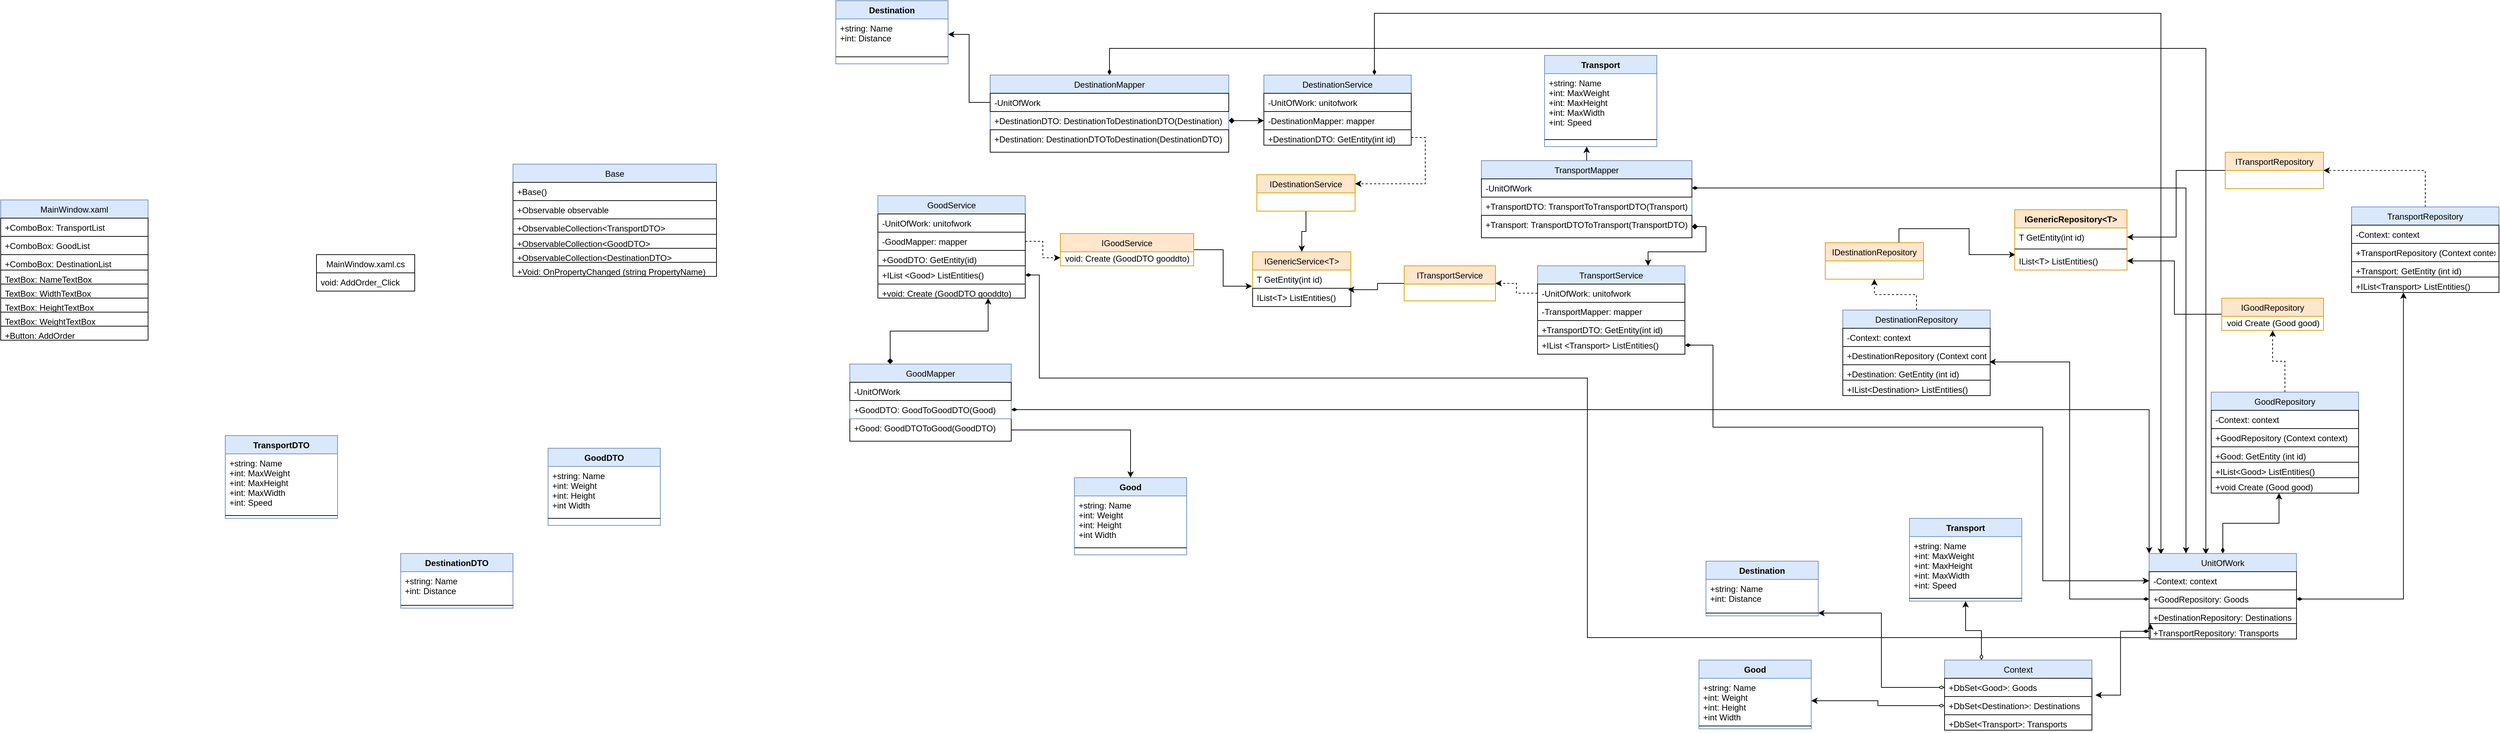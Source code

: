 <mxfile version="13.1.3" type="github">
  <diagram id="dGnfLBqPatdodJ2_fIo8" name="Page-1">
    <mxGraphModel dx="3036" dy="1964" grid="1" gridSize="10" guides="1" tooltips="1" connect="1" arrows="1" fold="1" page="1" pageScale="1" pageWidth="827" pageHeight="1169" math="0" shadow="0">
      <root>
        <mxCell id="0" />
        <mxCell id="1" parent="0" />
        <mxCell id="BgHJBI13iY1UevrT18Dg-17" value="IGenericService&lt;T&gt;" style="swimlane;fontStyle=0;childLayout=stackLayout;horizontal=1;startSize=26;fillColor=#ffe6cc;horizontalStack=0;resizeParent=1;resizeParentMax=0;resizeLast=0;collapsible=1;marginBottom=0;strokeColor=#d79b00;" parent="1" vertex="1">
          <mxGeometry x="344" y="310" width="140" height="78" as="geometry" />
        </mxCell>
        <mxCell id="BgHJBI13iY1UevrT18Dg-18" value="T GetEntity(int id)" style="text;strokeColor=none;fillColor=none;align=left;verticalAlign=top;spacingLeft=4;spacingRight=4;overflow=hidden;rotatable=0;points=[[0,0.5],[1,0.5]];portConstraint=eastwest;" parent="BgHJBI13iY1UevrT18Dg-17" vertex="1">
          <mxGeometry y="26" width="140" height="26" as="geometry" />
        </mxCell>
        <mxCell id="BgHJBI13iY1UevrT18Dg-19" value="IList&lt;T&gt; ListEntities()" style="text;strokeColor=#000000;fillColor=none;align=left;verticalAlign=top;spacingLeft=4;spacingRight=4;overflow=hidden;rotatable=0;points=[[0,0.5],[1,0.5]];portConstraint=eastwest;" parent="BgHJBI13iY1UevrT18Dg-17" vertex="1">
          <mxGeometry y="52" width="140" height="26" as="geometry" />
        </mxCell>
        <mxCell id="BgHJBI13iY1UevrT18Dg-67" style="edgeStyle=orthogonalEdgeStyle;rounded=0;orthogonalLoop=1;jettySize=auto;html=1;exitX=1;exitY=0.5;exitDx=0;exitDy=0;entryX=-0.007;entryY=-0.115;entryDx=0;entryDy=0;entryPerimeter=0;" parent="1" source="BgHJBI13iY1UevrT18Dg-22" target="BgHJBI13iY1UevrT18Dg-19" edge="1">
          <mxGeometry relative="1" as="geometry" />
        </mxCell>
        <mxCell id="BgHJBI13iY1UevrT18Dg-68" style="edgeStyle=orthogonalEdgeStyle;rounded=0;orthogonalLoop=1;jettySize=auto;html=1;exitX=0;exitY=0.5;exitDx=0;exitDy=0;entryX=0.971;entryY=0.077;entryDx=0;entryDy=0;entryPerimeter=0;" parent="1" source="BgHJBI13iY1UevrT18Dg-27" target="BgHJBI13iY1UevrT18Dg-19" edge="1">
          <mxGeometry relative="1" as="geometry">
            <mxPoint x="490" y="364" as="targetPoint" />
          </mxGeometry>
        </mxCell>
        <mxCell id="BgHJBI13iY1UevrT18Dg-27" value="ITransportService" style="swimlane;fontStyle=0;childLayout=stackLayout;horizontal=1;startSize=26;fillColor=#ffe6cc;horizontalStack=0;resizeParent=1;resizeParentMax=0;resizeLast=0;collapsible=1;marginBottom=0;strokeColor=#d79b00;" parent="1" vertex="1" collapsed="1">
          <mxGeometry x="560" y="330" width="130" height="50" as="geometry">
            <mxRectangle x="560" y="330" width="140" height="52" as="alternateBounds" />
          </mxGeometry>
        </mxCell>
        <mxCell id="BgHJBI13iY1UevrT18Dg-69" style="edgeStyle=orthogonalEdgeStyle;rounded=0;orthogonalLoop=1;jettySize=auto;html=1;exitX=0.5;exitY=1;exitDx=0;exitDy=0;entryX=0.5;entryY=0;entryDx=0;entryDy=0;" parent="1" source="BgHJBI13iY1UevrT18Dg-26" target="BgHJBI13iY1UevrT18Dg-17" edge="1">
          <mxGeometry relative="1" as="geometry" />
        </mxCell>
        <mxCell id="BgHJBI13iY1UevrT18Dg-26" value="IDestinationService" style="swimlane;fontStyle=0;childLayout=stackLayout;horizontal=1;startSize=26;fillColor=#ffe6cc;horizontalStack=0;resizeParent=1;resizeParentMax=0;resizeLast=0;collapsible=1;marginBottom=0;strokeColor=#d79b00;" parent="1" vertex="1">
          <mxGeometry x="350" y="200" width="140" height="52" as="geometry" />
        </mxCell>
        <mxCell id="BgHJBI13iY1UevrT18Dg-191" style="edgeStyle=orthogonalEdgeStyle;rounded=0;orthogonalLoop=1;jettySize=auto;html=1;exitX=0.5;exitY=0;exitDx=0;exitDy=0;startArrow=none;startFill=0;" parent="1" source="BgHJBI13iY1UevrT18Dg-59" edge="1">
          <mxGeometry relative="1" as="geometry">
            <mxPoint x="820" y="160" as="targetPoint" />
          </mxGeometry>
        </mxCell>
        <mxCell id="BgHJBI13iY1UevrT18Dg-59" value="TransportMapper" style="swimlane;fontStyle=0;childLayout=stackLayout;horizontal=1;startSize=26;fillColor=#dae8fc;horizontalStack=0;resizeParent=1;resizeParentMax=0;resizeLast=0;collapsible=1;marginBottom=0;strokeColor=#6c8ebf;" parent="1" vertex="1">
          <mxGeometry x="670" y="180" width="300" height="110" as="geometry" />
        </mxCell>
        <mxCell id="BgHJBI13iY1UevrT18Dg-60" value="-UnitOfWork" style="text;strokeColor=#000000;fillColor=none;align=left;verticalAlign=top;spacingLeft=4;spacingRight=4;overflow=hidden;rotatable=0;points=[[0,0.5],[1,0.5]];portConstraint=eastwest;" parent="BgHJBI13iY1UevrT18Dg-59" vertex="1">
          <mxGeometry y="26" width="300" height="26" as="geometry" />
        </mxCell>
        <mxCell id="BgHJBI13iY1UevrT18Dg-61" value="+TransportDTO: TransportToTransportDTO(Transport)" style="text;strokeColor=none;fillColor=none;align=left;verticalAlign=top;spacingLeft=4;spacingRight=4;overflow=hidden;rotatable=0;points=[[0,0.5],[1,0.5]];portConstraint=eastwest;" parent="BgHJBI13iY1UevrT18Dg-59" vertex="1">
          <mxGeometry y="52" width="300" height="26" as="geometry" />
        </mxCell>
        <mxCell id="BgHJBI13iY1UevrT18Dg-62" value="+Transport: TransportDTOToTransport(TransportDTO)" style="text;strokeColor=#000000;fillColor=none;align=left;verticalAlign=top;spacingLeft=4;spacingRight=4;overflow=hidden;rotatable=0;points=[[0,0.5],[1,0.5]];portConstraint=eastwest;" parent="BgHJBI13iY1UevrT18Dg-59" vertex="1">
          <mxGeometry y="78" width="300" height="32" as="geometry" />
        </mxCell>
        <mxCell id="BgHJBI13iY1UevrT18Dg-186" style="edgeStyle=orthogonalEdgeStyle;rounded=0;orthogonalLoop=1;jettySize=auto;html=1;exitX=0.5;exitY=0;exitDx=0;exitDy=0;entryX=0.385;entryY=0.015;entryDx=0;entryDy=0;entryPerimeter=0;startArrow=diamondThin;startFill=1;" parent="1" source="BgHJBI13iY1UevrT18Dg-63" target="BgHJBI13iY1UevrT18Dg-147" edge="1">
          <mxGeometry relative="1" as="geometry">
            <Array as="points">
              <mxPoint x="140" y="20" />
              <mxPoint x="1702" y="20" />
            </Array>
          </mxGeometry>
        </mxCell>
        <mxCell id="BgHJBI13iY1UevrT18Dg-63" value="DestinationMapper" style="swimlane;fontStyle=0;childLayout=stackLayout;horizontal=1;startSize=26;fillColor=#dae8fc;horizontalStack=0;resizeParent=1;resizeParentMax=0;resizeLast=0;collapsible=1;marginBottom=0;strokeColor=#6c8ebf;" parent="1" vertex="1">
          <mxGeometry x="-30" y="58" width="340" height="110" as="geometry" />
        </mxCell>
        <mxCell id="BgHJBI13iY1UevrT18Dg-64" value="-UnitOfWork" style="text;strokeColor=#000000;fillColor=none;align=left;verticalAlign=top;spacingLeft=4;spacingRight=4;overflow=hidden;rotatable=0;points=[[0,0.5],[1,0.5]];portConstraint=eastwest;" parent="BgHJBI13iY1UevrT18Dg-63" vertex="1">
          <mxGeometry y="26" width="340" height="26" as="geometry" />
        </mxCell>
        <mxCell id="BgHJBI13iY1UevrT18Dg-65" value="+DestinationDTO: DestinationToDestinationDTO(Destination)" style="text;strokeColor=none;fillColor=none;align=left;verticalAlign=top;spacingLeft=4;spacingRight=4;overflow=hidden;rotatable=0;points=[[0,0.5],[1,0.5]];portConstraint=eastwest;" parent="BgHJBI13iY1UevrT18Dg-63" vertex="1">
          <mxGeometry y="52" width="340" height="26" as="geometry" />
        </mxCell>
        <mxCell id="BgHJBI13iY1UevrT18Dg-66" value="+Destination: DestinationDTOToDestination(DestinationDTO)" style="text;strokeColor=#000000;fillColor=none;align=left;verticalAlign=top;spacingLeft=4;spacingRight=4;overflow=hidden;rotatable=0;points=[[0,0.5],[1,0.5]];portConstraint=eastwest;" parent="BgHJBI13iY1UevrT18Dg-63" vertex="1">
          <mxGeometry y="78" width="340" height="32" as="geometry" />
        </mxCell>
        <mxCell id="BgHJBI13iY1UevrT18Dg-70" style="edgeStyle=orthogonalEdgeStyle;rounded=0;orthogonalLoop=1;jettySize=auto;html=1;exitX=1;exitY=0.5;exitDx=0;exitDy=0;entryX=0.5;entryY=0;entryDx=0;entryDy=0;" parent="1" source="BgHJBI13iY1UevrT18Dg-57" target="BgHJBI13iY1UevrT18Dg-36" edge="1">
          <mxGeometry relative="1" as="geometry" />
        </mxCell>
        <mxCell id="BgHJBI13iY1UevrT18Dg-57" value="+Good: GoodDTOToGood(GoodDTO)" style="text;strokeColor=#000000;fillColor=none;align=left;verticalAlign=top;spacingLeft=4;spacingRight=4;overflow=hidden;rotatable=0;points=[[0,0.5],[1,0.5]];portConstraint=eastwest;" parent="1" vertex="1">
          <mxGeometry x="-230" y="548" width="230" height="32" as="geometry" />
        </mxCell>
        <mxCell id="BgHJBI13iY1UevrT18Dg-71" style="edgeStyle=orthogonalEdgeStyle;rounded=0;orthogonalLoop=1;jettySize=auto;html=1;exitX=0;exitY=0.5;exitDx=0;exitDy=0;entryX=1;entryY=0.5;entryDx=0;entryDy=0;" parent="1" source="BgHJBI13iY1UevrT18Dg-64" target="BgHJBI13iY1UevrT18Dg-45" edge="1">
          <mxGeometry relative="1" as="geometry" />
        </mxCell>
        <mxCell id="BgHJBI13iY1UevrT18Dg-187" style="edgeStyle=orthogonalEdgeStyle;rounded=0;orthogonalLoop=1;jettySize=auto;html=1;exitX=1;exitY=0.5;exitDx=0;exitDy=0;entryX=0;entryY=0.5;entryDx=0;entryDy=0;startArrow=diamondThin;startFill=1;" parent="1" source="BgHJBI13iY1UevrT18Dg-88" target="BgHJBI13iY1UevrT18Dg-148" edge="1">
          <mxGeometry relative="1" as="geometry">
            <Array as="points">
              <mxPoint x="1000" y="443" />
              <mxPoint x="1000" y="560" />
              <mxPoint x="1470" y="560" />
              <mxPoint x="1470" y="779" />
            </Array>
          </mxGeometry>
        </mxCell>
        <mxCell id="BgHJBI13iY1UevrT18Dg-88" value="+IList &lt;Transport&gt; ListEntities()" style="text;strokeColor=#000000;fillColor=none;align=left;verticalAlign=top;spacingLeft=4;spacingRight=4;overflow=hidden;rotatable=0;points=[[0,0.5],[1,0.5]];portConstraint=eastwest;" parent="1" vertex="1">
          <mxGeometry x="750" y="430" width="210" height="26" as="geometry" />
        </mxCell>
        <mxCell id="BgHJBI13iY1UevrT18Dg-73" value="TransportService" style="swimlane;fontStyle=0;childLayout=stackLayout;horizontal=1;startSize=26;fillColor=#dae8fc;horizontalStack=0;resizeParent=1;resizeParentMax=0;resizeLast=0;collapsible=1;marginBottom=0;strokeColor=#6c8ebf;" parent="1" vertex="1">
          <mxGeometry x="750" y="330" width="210" height="100" as="geometry" />
        </mxCell>
        <mxCell id="BgHJBI13iY1UevrT18Dg-74" value="-UnitOfWork: unitofwork" style="text;strokeColor=#000000;fillColor=none;align=left;verticalAlign=top;spacingLeft=4;spacingRight=4;overflow=hidden;rotatable=0;points=[[0,0.5],[1,0.5]];portConstraint=eastwest;" parent="BgHJBI13iY1UevrT18Dg-73" vertex="1">
          <mxGeometry y="26" width="210" height="26" as="geometry" />
        </mxCell>
        <mxCell id="BgHJBI13iY1UevrT18Dg-75" value="-TransportMapper: mapper" style="text;strokeColor=#000000;fillColor=none;align=left;verticalAlign=top;spacingLeft=4;spacingRight=4;overflow=hidden;rotatable=0;points=[[0,0.5],[1,0.5]];portConstraint=eastwest;" parent="BgHJBI13iY1UevrT18Dg-73" vertex="1">
          <mxGeometry y="52" width="210" height="26" as="geometry" />
        </mxCell>
        <mxCell id="BgHJBI13iY1UevrT18Dg-76" value="+TransportDTO: GetEntity(int id)&#xa;" style="text;strokeColor=#000000;fillColor=none;align=left;verticalAlign=top;spacingLeft=4;spacingRight=4;overflow=hidden;rotatable=0;points=[[0,0.5],[1,0.5]];portConstraint=eastwest;" parent="BgHJBI13iY1UevrT18Dg-73" vertex="1">
          <mxGeometry y="78" width="210" height="22" as="geometry" />
        </mxCell>
        <mxCell id="BgHJBI13iY1UevrT18Dg-190" style="edgeStyle=orthogonalEdgeStyle;rounded=0;orthogonalLoop=1;jettySize=auto;html=1;exitX=0.75;exitY=0;exitDx=0;exitDy=0;entryX=0.08;entryY=0.017;entryDx=0;entryDy=0;entryPerimeter=0;startArrow=diamondThin;startFill=1;" parent="1" source="BgHJBI13iY1UevrT18Dg-82" target="BgHJBI13iY1UevrT18Dg-147" edge="1">
          <mxGeometry relative="1" as="geometry">
            <Array as="points">
              <mxPoint x="518" y="-30" />
              <mxPoint x="1638" y="-30" />
            </Array>
          </mxGeometry>
        </mxCell>
        <mxCell id="BgHJBI13iY1UevrT18Dg-82" value="DestinationService" style="swimlane;fontStyle=0;childLayout=stackLayout;horizontal=1;startSize=26;fillColor=#dae8fc;horizontalStack=0;resizeParent=1;resizeParentMax=0;resizeLast=0;collapsible=1;marginBottom=0;strokeColor=#6c8ebf;" parent="1" vertex="1">
          <mxGeometry x="360" y="58" width="210" height="100" as="geometry" />
        </mxCell>
        <mxCell id="BgHJBI13iY1UevrT18Dg-83" value="-UnitOfWork: unitofwork" style="text;strokeColor=#000000;fillColor=none;align=left;verticalAlign=top;spacingLeft=4;spacingRight=4;overflow=hidden;rotatable=0;points=[[0,0.5],[1,0.5]];portConstraint=eastwest;" parent="BgHJBI13iY1UevrT18Dg-82" vertex="1">
          <mxGeometry y="26" width="210" height="26" as="geometry" />
        </mxCell>
        <mxCell id="BgHJBI13iY1UevrT18Dg-84" value="-DestinationMapper: mapper" style="text;strokeColor=#000000;fillColor=none;align=left;verticalAlign=top;spacingLeft=4;spacingRight=4;overflow=hidden;rotatable=0;points=[[0,0.5],[1,0.5]];portConstraint=eastwest;" parent="BgHJBI13iY1UevrT18Dg-82" vertex="1">
          <mxGeometry y="52" width="210" height="26" as="geometry" />
        </mxCell>
        <mxCell id="BgHJBI13iY1UevrT18Dg-85" value="+DestinationDTO: GetEntity(int id)" style="text;strokeColor=#000000;fillColor=none;align=left;verticalAlign=top;spacingLeft=4;spacingRight=4;overflow=hidden;rotatable=0;points=[[0,0.5],[1,0.5]];portConstraint=eastwest;" parent="BgHJBI13iY1UevrT18Dg-82" vertex="1">
          <mxGeometry y="78" width="210" height="22" as="geometry" />
        </mxCell>
        <mxCell id="BgHJBI13iY1UevrT18Dg-90" style="edgeStyle=orthogonalEdgeStyle;rounded=0;orthogonalLoop=1;jettySize=auto;html=1;exitX=1;exitY=0.5;exitDx=0;exitDy=0;entryX=1;entryY=0.25;entryDx=0;entryDy=0;dashed=1;" parent="1" source="BgHJBI13iY1UevrT18Dg-85" target="BgHJBI13iY1UevrT18Dg-26" edge="1">
          <mxGeometry relative="1" as="geometry" />
        </mxCell>
        <mxCell id="BgHJBI13iY1UevrT18Dg-91" style="edgeStyle=orthogonalEdgeStyle;rounded=0;orthogonalLoop=1;jettySize=auto;html=1;exitX=0;exitY=0.5;exitDx=0;exitDy=0;entryX=1;entryY=0.5;entryDx=0;entryDy=0;dashed=1;" parent="1" source="BgHJBI13iY1UevrT18Dg-74" target="BgHJBI13iY1UevrT18Dg-27" edge="1">
          <mxGeometry relative="1" as="geometry" />
        </mxCell>
        <mxCell id="BgHJBI13iY1UevrT18Dg-78" value="GoodService" style="swimlane;fontStyle=0;childLayout=stackLayout;horizontal=1;startSize=26;fillColor=#dae8fc;horizontalStack=0;resizeParent=1;resizeParentMax=0;resizeLast=0;collapsible=1;marginBottom=0;strokeColor=#6c8ebf;" parent="1" vertex="1">
          <mxGeometry x="-190" y="230" width="210" height="100" as="geometry" />
        </mxCell>
        <mxCell id="BgHJBI13iY1UevrT18Dg-79" value="-UnitOfWork: unitofwork" style="text;strokeColor=#000000;fillColor=none;align=left;verticalAlign=top;spacingLeft=4;spacingRight=4;overflow=hidden;rotatable=0;points=[[0,0.5],[1,0.5]];portConstraint=eastwest;" parent="BgHJBI13iY1UevrT18Dg-78" vertex="1">
          <mxGeometry y="26" width="210" height="26" as="geometry" />
        </mxCell>
        <mxCell id="BgHJBI13iY1UevrT18Dg-80" value="-GoodMapper: mapper" style="text;strokeColor=#000000;fillColor=none;align=left;verticalAlign=top;spacingLeft=4;spacingRight=4;overflow=hidden;rotatable=0;points=[[0,0.5],[1,0.5]];portConstraint=eastwest;" parent="BgHJBI13iY1UevrT18Dg-78" vertex="1">
          <mxGeometry y="52" width="210" height="26" as="geometry" />
        </mxCell>
        <mxCell id="BgHJBI13iY1UevrT18Dg-81" value="+GoodDTO: GetEntity(id)" style="text;strokeColor=#000000;fillColor=none;align=left;verticalAlign=top;spacingLeft=4;spacingRight=4;overflow=hidden;rotatable=0;points=[[0,0.5],[1,0.5]];portConstraint=eastwest;" parent="BgHJBI13iY1UevrT18Dg-78" vertex="1">
          <mxGeometry y="78" width="210" height="22" as="geometry" />
        </mxCell>
        <mxCell id="BgHJBI13iY1UevrT18Dg-93" style="edgeStyle=orthogonalEdgeStyle;rounded=0;orthogonalLoop=1;jettySize=auto;html=1;exitX=1;exitY=0.5;exitDx=0;exitDy=0;entryX=0;entryY=0.75;entryDx=0;entryDy=0;dashed=1;" parent="1" source="BgHJBI13iY1UevrT18Dg-80" target="BgHJBI13iY1UevrT18Dg-22" edge="1">
          <mxGeometry relative="1" as="geometry" />
        </mxCell>
        <mxCell id="BgHJBI13iY1UevrT18Dg-95" style="edgeStyle=orthogonalEdgeStyle;rounded=0;orthogonalLoop=1;jettySize=auto;html=1;exitX=0.25;exitY=0;exitDx=0;exitDy=0;entryX=0.748;entryY=1;entryDx=0;entryDy=0;entryPerimeter=0;startArrow=diamond;startFill=1;" parent="1" source="BgHJBI13iY1UevrT18Dg-54" target="BgHJBI13iY1UevrT18Dg-86" edge="1">
          <mxGeometry relative="1" as="geometry" />
        </mxCell>
        <mxCell id="BgHJBI13iY1UevrT18Dg-96" style="edgeStyle=orthogonalEdgeStyle;rounded=0;orthogonalLoop=1;jettySize=auto;html=1;exitX=1;exitY=0.5;exitDx=0;exitDy=0;entryX=0.75;entryY=0;entryDx=0;entryDy=0;startArrow=diamond;startFill=1;" parent="1" source="BgHJBI13iY1UevrT18Dg-62" target="BgHJBI13iY1UevrT18Dg-73" edge="1">
          <mxGeometry relative="1" as="geometry" />
        </mxCell>
        <mxCell id="BgHJBI13iY1UevrT18Dg-97" style="edgeStyle=orthogonalEdgeStyle;rounded=0;orthogonalLoop=1;jettySize=auto;html=1;exitX=1;exitY=0.5;exitDx=0;exitDy=0;entryX=0;entryY=0.5;entryDx=0;entryDy=0;startArrow=diamond;startFill=1;" parent="1" source="BgHJBI13iY1UevrT18Dg-65" target="BgHJBI13iY1UevrT18Dg-84" edge="1">
          <mxGeometry relative="1" as="geometry" />
        </mxCell>
        <mxCell id="BgHJBI13iY1UevrT18Dg-86" value="+void: Create (GoodDTO gooddto)" style="text;strokeColor=#000000;fillColor=none;align=left;verticalAlign=top;spacingLeft=4;spacingRight=4;overflow=hidden;rotatable=0;points=[[0,0.5],[1,0.5]];portConstraint=eastwest;" parent="1" vertex="1">
          <mxGeometry x="-190" y="356" width="210" height="20" as="geometry" />
        </mxCell>
        <mxCell id="BgHJBI13iY1UevrT18Dg-189" style="edgeStyle=orthogonalEdgeStyle;rounded=0;orthogonalLoop=1;jettySize=auto;html=1;exitX=1;exitY=0.5;exitDx=0;exitDy=0;entryX=0.009;entryY=1;entryDx=0;entryDy=0;entryPerimeter=0;startArrow=diamondThin;startFill=1;" parent="1" source="BgHJBI13iY1UevrT18Dg-98" target="BgHJBI13iY1UevrT18Dg-150" edge="1">
          <mxGeometry relative="1" as="geometry">
            <Array as="points">
              <mxPoint x="40" y="343" />
              <mxPoint x="40" y="490" />
              <mxPoint x="821" y="490" />
              <mxPoint x="821" y="860" />
              <mxPoint x="1623" y="860" />
            </Array>
          </mxGeometry>
        </mxCell>
        <mxCell id="BgHJBI13iY1UevrT18Dg-98" value="+IList &lt;Good&gt; ListEntities()" style="text;strokeColor=#000000;fillColor=none;align=left;verticalAlign=top;spacingLeft=4;spacingRight=4;overflow=hidden;rotatable=0;points=[[0,0.5],[1,0.5]];portConstraint=eastwest;" parent="1" vertex="1">
          <mxGeometry x="-190" y="330" width="210" height="26" as="geometry" />
        </mxCell>
        <mxCell id="BgHJBI13iY1UevrT18Dg-157" style="edgeStyle=orthogonalEdgeStyle;rounded=0;orthogonalLoop=1;jettySize=auto;html=1;exitX=0.75;exitY=0;exitDx=0;exitDy=0;entryX=0.006;entryY=0.154;entryDx=0;entryDy=0;entryPerimeter=0;startArrow=none;startFill=0;" parent="1" source="BgHJBI13iY1UevrT18Dg-119" target="BgHJBI13iY1UevrT18Dg-102" edge="1">
          <mxGeometry relative="1" as="geometry" />
        </mxCell>
        <mxCell id="BgHJBI13iY1UevrT18Dg-156" style="edgeStyle=orthogonalEdgeStyle;rounded=0;orthogonalLoop=1;jettySize=auto;html=1;exitX=0;exitY=0.5;exitDx=0;exitDy=0;entryX=1;entryY=0.5;entryDx=0;entryDy=0;startArrow=none;startFill=0;" parent="1" source="BgHJBI13iY1UevrT18Dg-120" target="BgHJBI13iY1UevrT18Dg-102" edge="1">
          <mxGeometry relative="1" as="geometry" />
        </mxCell>
        <mxCell id="BgHJBI13iY1UevrT18Dg-155" style="edgeStyle=orthogonalEdgeStyle;rounded=0;orthogonalLoop=1;jettySize=auto;html=1;exitX=0;exitY=0.5;exitDx=0;exitDy=0;entryX=1;entryY=0.5;entryDx=0;entryDy=0;startArrow=none;startFill=0;" parent="1" source="BgHJBI13iY1UevrT18Dg-121" target="BgHJBI13iY1UevrT18Dg-100" edge="1">
          <mxGeometry relative="1" as="geometry" />
        </mxCell>
        <mxCell id="BgHJBI13iY1UevrT18Dg-121" value="ITransportRepository" style="swimlane;fontStyle=0;childLayout=stackLayout;horizontal=1;startSize=26;fillColor=#ffe6cc;horizontalStack=0;resizeParent=1;resizeParentMax=0;resizeLast=0;collapsible=1;marginBottom=0;strokeColor=#d79b00;" parent="1" vertex="1">
          <mxGeometry x="1730" y="168" width="140" height="52" as="geometry" />
        </mxCell>
        <mxCell id="BgHJBI13iY1UevrT18Dg-140" value="+IList&lt;Good&gt; ListEntities()" style="text;strokeColor=#000000;fillColor=none;align=left;verticalAlign=top;spacingLeft=4;spacingRight=4;overflow=hidden;rotatable=0;points=[[0,0.5],[1,0.5]];portConstraint=eastwest;" parent="1" vertex="1">
          <mxGeometry x="1710" y="610" width="210" height="22" as="geometry" />
        </mxCell>
        <mxCell id="BgHJBI13iY1UevrT18Dg-141" value="+void Create (Good good)" style="text;strokeColor=#000000;fillColor=none;align=left;verticalAlign=top;spacingLeft=4;spacingRight=4;overflow=hidden;rotatable=0;points=[[0,0.5],[1,0.5]];portConstraint=eastwest;" parent="1" vertex="1">
          <mxGeometry x="1710" y="632" width="210" height="22" as="geometry" />
        </mxCell>
        <mxCell id="BgHJBI13iY1UevrT18Dg-158" style="edgeStyle=orthogonalEdgeStyle;rounded=0;orthogonalLoop=1;jettySize=auto;html=1;exitX=0.5;exitY=0;exitDx=0;exitDy=0;entryX=0.5;entryY=1;entryDx=0;entryDy=0;startArrow=none;startFill=0;dashed=1;" parent="1" source="BgHJBI13iY1UevrT18Dg-123" target="BgHJBI13iY1UevrT18Dg-119" edge="1">
          <mxGeometry relative="1" as="geometry" />
        </mxCell>
        <mxCell id="BgHJBI13iY1UevrT18Dg-159" style="edgeStyle=orthogonalEdgeStyle;rounded=0;orthogonalLoop=1;jettySize=auto;html=1;exitX=0.5;exitY=0;exitDx=0;exitDy=0;dashed=1;startArrow=none;startFill=0;" parent="1" source="BgHJBI13iY1UevrT18Dg-136" target="BgHJBI13iY1UevrT18Dg-122" edge="1">
          <mxGeometry relative="1" as="geometry" />
        </mxCell>
        <mxCell id="BgHJBI13iY1UevrT18Dg-160" style="edgeStyle=orthogonalEdgeStyle;rounded=0;orthogonalLoop=1;jettySize=auto;html=1;exitX=0.5;exitY=0;exitDx=0;exitDy=0;entryX=0.46;entryY=1;entryDx=0;entryDy=0;entryPerimeter=0;startArrow=diamondThin;startFill=1;" parent="1" source="BgHJBI13iY1UevrT18Dg-147" target="BgHJBI13iY1UevrT18Dg-141" edge="1">
          <mxGeometry relative="1" as="geometry" />
        </mxCell>
        <mxCell id="BgHJBI13iY1UevrT18Dg-147" value="UnitOfWork" style="swimlane;fontStyle=0;childLayout=stackLayout;horizontal=1;startSize=26;fillColor=#dae8fc;horizontalStack=0;resizeParent=1;resizeParentMax=0;resizeLast=0;collapsible=1;marginBottom=0;strokeColor=#6c8ebf;" parent="1" vertex="1">
          <mxGeometry x="1621.5" y="740" width="210" height="100" as="geometry" />
        </mxCell>
        <mxCell id="BgHJBI13iY1UevrT18Dg-148" value="-Context: context" style="text;strokeColor=#000000;fillColor=none;align=left;verticalAlign=top;spacingLeft=4;spacingRight=4;overflow=hidden;rotatable=0;points=[[0,0.5],[1,0.5]];portConstraint=eastwest;" parent="BgHJBI13iY1UevrT18Dg-147" vertex="1">
          <mxGeometry y="26" width="210" height="26" as="geometry" />
        </mxCell>
        <mxCell id="BgHJBI13iY1UevrT18Dg-149" value="+GoodRepository: Goods" style="text;strokeColor=#000000;fillColor=none;align=left;verticalAlign=top;spacingLeft=4;spacingRight=4;overflow=hidden;rotatable=0;points=[[0,0.5],[1,0.5]];portConstraint=eastwest;" parent="BgHJBI13iY1UevrT18Dg-147" vertex="1">
          <mxGeometry y="52" width="210" height="26" as="geometry" />
        </mxCell>
        <mxCell id="BgHJBI13iY1UevrT18Dg-150" value="+DestinationRepository: Destinations" style="text;strokeColor=#000000;fillColor=none;align=left;verticalAlign=top;spacingLeft=4;spacingRight=4;overflow=hidden;rotatable=0;points=[[0,0.5],[1,0.5]];portConstraint=eastwest;" parent="BgHJBI13iY1UevrT18Dg-147" vertex="1">
          <mxGeometry y="78" width="210" height="22" as="geometry" />
        </mxCell>
        <mxCell id="BgHJBI13iY1UevrT18Dg-181" style="edgeStyle=orthogonalEdgeStyle;rounded=0;orthogonalLoop=1;jettySize=auto;html=1;exitX=0;exitY=0.5;exitDx=0;exitDy=0;entryX=1.024;entryY=0.923;entryDx=0;entryDy=0;entryPerimeter=0;startArrow=diamondThin;startFill=1;" parent="1" source="BgHJBI13iY1UevrT18Dg-151" target="BgHJBI13iY1UevrT18Dg-165" edge="1">
          <mxGeometry relative="1" as="geometry" />
        </mxCell>
        <mxCell id="BgHJBI13iY1UevrT18Dg-151" value="+TransportRepository: Transports" style="text;strokeColor=#000000;fillColor=none;align=left;verticalAlign=top;spacingLeft=4;spacingRight=4;overflow=hidden;rotatable=0;points=[[0,0.5],[1,0.5]];portConstraint=eastwest;" parent="1" vertex="1">
          <mxGeometry x="1621.5" y="840" width="210" height="22" as="geometry" />
        </mxCell>
        <mxCell id="BgHJBI13iY1UevrT18Dg-152" style="edgeStyle=orthogonalEdgeStyle;rounded=0;orthogonalLoop=1;jettySize=auto;html=1;exitX=0.5;exitY=0;exitDx=0;exitDy=0;entryX=1;entryY=0.5;entryDx=0;entryDy=0;startArrow=none;startFill=0;dashed=1;" parent="1" source="BgHJBI13iY1UevrT18Dg-142" target="BgHJBI13iY1UevrT18Dg-121" edge="1">
          <mxGeometry relative="1" as="geometry" />
        </mxCell>
        <mxCell id="BgHJBI13iY1UevrT18Dg-142" value="TransportRepository" style="swimlane;fontStyle=0;childLayout=stackLayout;horizontal=1;startSize=26;fillColor=#dae8fc;horizontalStack=0;resizeParent=1;resizeParentMax=0;resizeLast=0;collapsible=1;marginBottom=0;strokeColor=#6c8ebf;" parent="1" vertex="1">
          <mxGeometry x="1910" y="246" width="210" height="122" as="geometry" />
        </mxCell>
        <mxCell id="BgHJBI13iY1UevrT18Dg-143" value="-Context: context" style="text;strokeColor=#000000;fillColor=none;align=left;verticalAlign=top;spacingLeft=4;spacingRight=4;overflow=hidden;rotatable=0;points=[[0,0.5],[1,0.5]];portConstraint=eastwest;" parent="BgHJBI13iY1UevrT18Dg-142" vertex="1">
          <mxGeometry y="26" width="210" height="26" as="geometry" />
        </mxCell>
        <mxCell id="BgHJBI13iY1UevrT18Dg-144" value="+TransportRepository (Context context)" style="text;strokeColor=#000000;fillColor=none;align=left;verticalAlign=top;spacingLeft=4;spacingRight=4;overflow=hidden;rotatable=0;points=[[0,0.5],[1,0.5]];portConstraint=eastwest;" parent="BgHJBI13iY1UevrT18Dg-142" vertex="1">
          <mxGeometry y="52" width="210" height="26" as="geometry" />
        </mxCell>
        <mxCell id="BgHJBI13iY1UevrT18Dg-145" value="+Transport: GetEntity (int id)" style="text;strokeColor=#000000;fillColor=none;align=left;verticalAlign=top;spacingLeft=4;spacingRight=4;overflow=hidden;rotatable=0;points=[[0,0.5],[1,0.5]];portConstraint=eastwest;" parent="BgHJBI13iY1UevrT18Dg-142" vertex="1">
          <mxGeometry y="78" width="210" height="22" as="geometry" />
        </mxCell>
        <mxCell id="BgHJBI13iY1UevrT18Dg-146" value="+IList&lt;Transport&gt; ListEntities()" style="text;strokeColor=#000000;fillColor=none;align=left;verticalAlign=top;spacingLeft=4;spacingRight=4;overflow=hidden;rotatable=0;points=[[0,0.5],[1,0.5]];portConstraint=eastwest;" parent="BgHJBI13iY1UevrT18Dg-142" vertex="1">
          <mxGeometry y="100" width="210" height="22" as="geometry" />
        </mxCell>
        <mxCell id="BgHJBI13iY1UevrT18Dg-162" style="edgeStyle=orthogonalEdgeStyle;rounded=0;orthogonalLoop=1;jettySize=auto;html=1;exitX=1;exitY=0.5;exitDx=0;exitDy=0;entryX=0.352;entryY=1;entryDx=0;entryDy=0;entryPerimeter=0;startArrow=diamondThin;startFill=1;" parent="1" source="BgHJBI13iY1UevrT18Dg-149" target="BgHJBI13iY1UevrT18Dg-146" edge="1">
          <mxGeometry relative="1" as="geometry" />
        </mxCell>
        <mxCell id="BgHJBI13iY1UevrT18Dg-163" style="edgeStyle=orthogonalEdgeStyle;rounded=0;orthogonalLoop=1;jettySize=auto;html=1;exitX=0;exitY=0.5;exitDx=0;exitDy=0;entryX=0.995;entryY=-0.182;entryDx=0;entryDy=0;entryPerimeter=0;startArrow=diamondThin;startFill=1;" parent="1" source="BgHJBI13iY1UevrT18Dg-149" target="BgHJBI13iY1UevrT18Dg-126" edge="1">
          <mxGeometry relative="1" as="geometry" />
        </mxCell>
        <mxCell id="BgHJBI13iY1UevrT18Dg-99" value="IGenericRepository&lt;T&gt;" style="swimlane;fontStyle=1;align=center;verticalAlign=top;childLayout=stackLayout;horizontal=1;startSize=26;horizontalStack=0;resizeParent=1;resizeParentMax=0;resizeLast=0;collapsible=1;marginBottom=0;strokeColor=#d79b00;fillColor=#ffe6cc;" parent="1" vertex="1">
          <mxGeometry x="1430" y="250" width="160" height="86" as="geometry" />
        </mxCell>
        <mxCell id="BgHJBI13iY1UevrT18Dg-100" value="T GetEntity(int id)" style="text;strokeColor=none;fillColor=none;align=left;verticalAlign=top;spacingLeft=4;spacingRight=4;overflow=hidden;rotatable=0;points=[[0,0.5],[1,0.5]];portConstraint=eastwest;" parent="BgHJBI13iY1UevrT18Dg-99" vertex="1">
          <mxGeometry y="26" width="160" height="26" as="geometry" />
        </mxCell>
        <mxCell id="BgHJBI13iY1UevrT18Dg-101" value="" style="line;strokeWidth=1;fillColor=none;align=left;verticalAlign=middle;spacingTop=-1;spacingLeft=3;spacingRight=3;rotatable=0;labelPosition=right;points=[];portConstraint=eastwest;" parent="BgHJBI13iY1UevrT18Dg-99" vertex="1">
          <mxGeometry y="52" width="160" height="8" as="geometry" />
        </mxCell>
        <mxCell id="BgHJBI13iY1UevrT18Dg-102" value="IList&lt;T&gt; ListEntities()" style="text;strokeColor=none;fillColor=none;align=left;verticalAlign=top;spacingLeft=4;spacingRight=4;overflow=hidden;rotatable=0;points=[[0,0.5],[1,0.5]];portConstraint=eastwest;" parent="BgHJBI13iY1UevrT18Dg-99" vertex="1">
          <mxGeometry y="60" width="160" height="26" as="geometry" />
        </mxCell>
        <mxCell id="BgHJBI13iY1UevrT18Dg-168" value="Good" style="swimlane;fontStyle=1;align=center;verticalAlign=top;childLayout=stackLayout;horizontal=1;startSize=26;horizontalStack=0;resizeParent=1;resizeParentMax=0;resizeLast=0;collapsible=1;marginBottom=0;fillColor=#dae8fc;strokeColor=#6c8ebf;" parent="1" vertex="1">
          <mxGeometry x="980" y="892" width="160" height="98" as="geometry" />
        </mxCell>
        <mxCell id="BgHJBI13iY1UevrT18Dg-169" value="+string: Name&#xa;+int: Weight&#xa;+int: Height&#xa;+int Width" style="text;strokeColor=none;fillColor=none;align=left;verticalAlign=top;spacingLeft=4;spacingRight=4;overflow=hidden;rotatable=0;points=[[0,0.5],[1,0.5]];portConstraint=eastwest;" parent="BgHJBI13iY1UevrT18Dg-168" vertex="1">
          <mxGeometry y="26" width="160" height="64" as="geometry" />
        </mxCell>
        <mxCell id="BgHJBI13iY1UevrT18Dg-170" value="" style="line;strokeWidth=1;fillColor=none;align=left;verticalAlign=middle;spacingTop=-1;spacingLeft=3;spacingRight=3;rotatable=0;labelPosition=right;points=[];portConstraint=eastwest;" parent="BgHJBI13iY1UevrT18Dg-168" vertex="1">
          <mxGeometry y="90" width="160" height="8" as="geometry" />
        </mxCell>
        <mxCell id="BgHJBI13iY1UevrT18Dg-175" value="Destination" style="swimlane;fontStyle=1;align=center;verticalAlign=top;childLayout=stackLayout;horizontal=1;startSize=26;horizontalStack=0;resizeParent=1;resizeParentMax=0;resizeLast=0;collapsible=1;marginBottom=0;fillColor=#dae8fc;strokeColor=#6c8ebf;" parent="1" vertex="1">
          <mxGeometry x="990" y="751" width="160" height="78" as="geometry" />
        </mxCell>
        <mxCell id="BgHJBI13iY1UevrT18Dg-176" value="+string: Name&#xa;+int: Distance" style="text;strokeColor=none;fillColor=none;align=left;verticalAlign=top;spacingLeft=4;spacingRight=4;overflow=hidden;rotatable=0;points=[[0,0.5],[1,0.5]];portConstraint=eastwest;" parent="BgHJBI13iY1UevrT18Dg-175" vertex="1">
          <mxGeometry y="26" width="160" height="44" as="geometry" />
        </mxCell>
        <mxCell id="BgHJBI13iY1UevrT18Dg-177" value="" style="line;strokeWidth=1;fillColor=none;align=left;verticalAlign=middle;spacingTop=-1;spacingLeft=3;spacingRight=3;rotatable=0;labelPosition=right;points=[];portConstraint=eastwest;" parent="BgHJBI13iY1UevrT18Dg-175" vertex="1">
          <mxGeometry y="70" width="160" height="8" as="geometry" />
        </mxCell>
        <mxCell id="BgHJBI13iY1UevrT18Dg-179" style="edgeStyle=orthogonalEdgeStyle;rounded=0;orthogonalLoop=1;jettySize=auto;html=1;exitX=0.25;exitY=0;exitDx=0;exitDy=0;entryX=0.5;entryY=1;entryDx=0;entryDy=0;startArrow=diamondThin;startFill=0;" parent="1" source="BgHJBI13iY1UevrT18Dg-164" target="BgHJBI13iY1UevrT18Dg-171" edge="1">
          <mxGeometry relative="1" as="geometry" />
        </mxCell>
        <mxCell id="BgHJBI13iY1UevrT18Dg-164" value="Context" style="swimlane;fontStyle=0;childLayout=stackLayout;horizontal=1;startSize=26;fillColor=#dae8fc;horizontalStack=0;resizeParent=1;resizeParentMax=0;resizeLast=0;collapsible=1;marginBottom=0;strokeColor=#6c8ebf;" parent="1" vertex="1">
          <mxGeometry x="1330" y="892" width="210" height="100" as="geometry" />
        </mxCell>
        <mxCell id="BgHJBI13iY1UevrT18Dg-165" value="+DbSet&lt;Good&gt;: Goods" style="text;strokeColor=#000000;fillColor=none;align=left;verticalAlign=top;spacingLeft=4;spacingRight=4;overflow=hidden;rotatable=0;points=[[0,0.5],[1,0.5]];portConstraint=eastwest;" parent="BgHJBI13iY1UevrT18Dg-164" vertex="1">
          <mxGeometry y="26" width="210" height="26" as="geometry" />
        </mxCell>
        <mxCell id="BgHJBI13iY1UevrT18Dg-166" value="+DbSet&lt;Destination&gt;: Destinations" style="text;strokeColor=#000000;fillColor=none;align=left;verticalAlign=top;spacingLeft=4;spacingRight=4;overflow=hidden;rotatable=0;points=[[0,0.5],[1,0.5]];portConstraint=eastwest;" parent="BgHJBI13iY1UevrT18Dg-164" vertex="1">
          <mxGeometry y="52" width="210" height="26" as="geometry" />
        </mxCell>
        <mxCell id="BgHJBI13iY1UevrT18Dg-167" value="+DbSet&lt;Transport&gt;: Transports" style="text;strokeColor=#000000;fillColor=none;align=left;verticalAlign=top;spacingLeft=4;spacingRight=4;overflow=hidden;rotatable=0;points=[[0,0.5],[1,0.5]];portConstraint=eastwest;" parent="BgHJBI13iY1UevrT18Dg-164" vertex="1">
          <mxGeometry y="78" width="210" height="22" as="geometry" />
        </mxCell>
        <mxCell id="BgHJBI13iY1UevrT18Dg-178" style="edgeStyle=orthogonalEdgeStyle;rounded=0;orthogonalLoop=1;jettySize=auto;html=1;exitX=0;exitY=0.5;exitDx=0;exitDy=0;entryX=1;entryY=0.5;entryDx=0;entryDy=0;startArrow=diamondThin;startFill=0;" parent="1" source="BgHJBI13iY1UevrT18Dg-166" target="BgHJBI13iY1UevrT18Dg-169" edge="1">
          <mxGeometry relative="1" as="geometry" />
        </mxCell>
        <mxCell id="BgHJBI13iY1UevrT18Dg-180" style="edgeStyle=orthogonalEdgeStyle;rounded=0;orthogonalLoop=1;jettySize=auto;html=1;exitX=0;exitY=0.5;exitDx=0;exitDy=0;startArrow=diamondThin;startFill=0;" parent="1" source="BgHJBI13iY1UevrT18Dg-165" target="BgHJBI13iY1UevrT18Dg-177" edge="1">
          <mxGeometry relative="1" as="geometry" />
        </mxCell>
        <mxCell id="BgHJBI13iY1UevrT18Dg-171" value="Transport" style="swimlane;fontStyle=1;align=center;verticalAlign=top;childLayout=stackLayout;horizontal=1;startSize=26;horizontalStack=0;resizeParent=1;resizeParentMax=0;resizeLast=0;collapsible=1;marginBottom=0;fillColor=#dae8fc;strokeColor=#6c8ebf;" parent="1" vertex="1">
          <mxGeometry x="1280" y="690" width="160" height="118" as="geometry" />
        </mxCell>
        <mxCell id="BgHJBI13iY1UevrT18Dg-172" value="+string: Name&#xa;+int: MaxWeight&#xa;+int: MaxHeight&#xa;+int: MaxWidth&#xa;+int: Speed" style="text;strokeColor=none;fillColor=none;align=left;verticalAlign=top;spacingLeft=4;spacingRight=4;overflow=hidden;rotatable=0;points=[[0,0.5],[1,0.5]];portConstraint=eastwest;" parent="BgHJBI13iY1UevrT18Dg-171" vertex="1">
          <mxGeometry y="26" width="160" height="84" as="geometry" />
        </mxCell>
        <mxCell id="BgHJBI13iY1UevrT18Dg-173" value="" style="line;strokeWidth=1;fillColor=none;align=left;verticalAlign=middle;spacingTop=-1;spacingLeft=3;spacingRight=3;rotatable=0;labelPosition=right;points=[];portConstraint=eastwest;" parent="BgHJBI13iY1UevrT18Dg-171" vertex="1">
          <mxGeometry y="110" width="160" height="8" as="geometry" />
        </mxCell>
        <mxCell id="BgHJBI13iY1UevrT18Dg-182" style="edgeStyle=orthogonalEdgeStyle;rounded=0;orthogonalLoop=1;jettySize=auto;html=1;exitX=1;exitY=0.5;exitDx=0;exitDy=0;entryX=0.25;entryY=0;entryDx=0;entryDy=0;startArrow=diamondThin;startFill=1;" parent="1" source="BgHJBI13iY1UevrT18Dg-60" target="BgHJBI13iY1UevrT18Dg-147" edge="1">
          <mxGeometry relative="1" as="geometry" />
        </mxCell>
        <mxCell id="BgHJBI13iY1UevrT18Dg-136" value="GoodRepository" style="swimlane;fontStyle=0;childLayout=stackLayout;horizontal=1;startSize=26;fillColor=#dae8fc;horizontalStack=0;resizeParent=1;resizeParentMax=0;resizeLast=0;collapsible=1;marginBottom=0;strokeColor=#6c8ebf;" parent="1" vertex="1">
          <mxGeometry x="1710" y="510" width="210" height="100" as="geometry" />
        </mxCell>
        <mxCell id="BgHJBI13iY1UevrT18Dg-137" value="-Context: context" style="text;strokeColor=#000000;fillColor=none;align=left;verticalAlign=top;spacingLeft=4;spacingRight=4;overflow=hidden;rotatable=0;points=[[0,0.5],[1,0.5]];portConstraint=eastwest;" parent="BgHJBI13iY1UevrT18Dg-136" vertex="1">
          <mxGeometry y="26" width="210" height="26" as="geometry" />
        </mxCell>
        <mxCell id="BgHJBI13iY1UevrT18Dg-138" value="+GoodRepository (Context context)" style="text;strokeColor=#000000;fillColor=none;align=left;verticalAlign=top;spacingLeft=4;spacingRight=4;overflow=hidden;rotatable=0;points=[[0,0.5],[1,0.5]];portConstraint=eastwest;" parent="BgHJBI13iY1UevrT18Dg-136" vertex="1">
          <mxGeometry y="52" width="210" height="26" as="geometry" />
        </mxCell>
        <mxCell id="BgHJBI13iY1UevrT18Dg-139" value="+Good: GetEntity (int id)" style="text;strokeColor=#000000;fillColor=none;align=left;verticalAlign=top;spacingLeft=4;spacingRight=4;overflow=hidden;rotatable=0;points=[[0,0.5],[1,0.5]];portConstraint=eastwest;" parent="BgHJBI13iY1UevrT18Dg-136" vertex="1">
          <mxGeometry y="78" width="210" height="22" as="geometry" />
        </mxCell>
        <mxCell id="BgHJBI13iY1UevrT18Dg-184" style="edgeStyle=orthogonalEdgeStyle;rounded=0;orthogonalLoop=1;jettySize=auto;html=1;exitX=1;exitY=0.5;exitDx=0;exitDy=0;entryX=0;entryY=0;entryDx=0;entryDy=0;startArrow=diamondThin;startFill=1;" parent="1" source="BgHJBI13iY1UevrT18Dg-56" target="BgHJBI13iY1UevrT18Dg-147" edge="1">
          <mxGeometry relative="1" as="geometry" />
        </mxCell>
        <mxCell id="BgHJBI13iY1UevrT18Dg-119" value="IDestinationRepository" style="swimlane;fontStyle=0;childLayout=stackLayout;horizontal=1;startSize=26;fillColor=#ffe6cc;horizontalStack=0;resizeParent=1;resizeParentMax=0;resizeLast=0;collapsible=1;marginBottom=0;strokeColor=#d79b00;" parent="1" vertex="1">
          <mxGeometry x="1160" y="297" width="140" height="52" as="geometry" />
        </mxCell>
        <mxCell id="BgHJBI13iY1UevrT18Dg-123" value="DestinationRepository" style="swimlane;fontStyle=0;childLayout=stackLayout;horizontal=1;startSize=26;fillColor=#dae8fc;horizontalStack=0;resizeParent=1;resizeParentMax=0;resizeLast=0;collapsible=1;marginBottom=0;strokeColor=#6c8ebf;" parent="1" vertex="1">
          <mxGeometry x="1185" y="393" width="210" height="122" as="geometry" />
        </mxCell>
        <mxCell id="BgHJBI13iY1UevrT18Dg-124" value="-Context: context" style="text;strokeColor=#000000;fillColor=none;align=left;verticalAlign=top;spacingLeft=4;spacingRight=4;overflow=hidden;rotatable=0;points=[[0,0.5],[1,0.5]];portConstraint=eastwest;" parent="BgHJBI13iY1UevrT18Dg-123" vertex="1">
          <mxGeometry y="26" width="210" height="26" as="geometry" />
        </mxCell>
        <mxCell id="BgHJBI13iY1UevrT18Dg-125" value="+DestinationRepository (Context context)" style="text;strokeColor=#000000;fillColor=none;align=left;verticalAlign=top;spacingLeft=4;spacingRight=4;overflow=hidden;rotatable=0;points=[[0,0.5],[1,0.5]];portConstraint=eastwest;" parent="BgHJBI13iY1UevrT18Dg-123" vertex="1">
          <mxGeometry y="52" width="210" height="26" as="geometry" />
        </mxCell>
        <mxCell id="BgHJBI13iY1UevrT18Dg-126" value="+Destination: GetEntity (int id)" style="text;strokeColor=#000000;fillColor=none;align=left;verticalAlign=top;spacingLeft=4;spacingRight=4;overflow=hidden;rotatable=0;points=[[0,0.5],[1,0.5]];portConstraint=eastwest;" parent="BgHJBI13iY1UevrT18Dg-123" vertex="1">
          <mxGeometry y="78" width="210" height="22" as="geometry" />
        </mxCell>
        <mxCell id="BgHJBI13iY1UevrT18Dg-135" value="+IList&lt;Destination&gt; ListEntities()" style="text;strokeColor=#000000;fillColor=none;align=left;verticalAlign=top;spacingLeft=4;spacingRight=4;overflow=hidden;rotatable=0;points=[[0,0.5],[1,0.5]];portConstraint=eastwest;" parent="BgHJBI13iY1UevrT18Dg-123" vertex="1">
          <mxGeometry y="100" width="210" height="22" as="geometry" />
        </mxCell>
        <mxCell id="BgHJBI13iY1UevrT18Dg-120" value="IGoodRepository" style="swimlane;fontStyle=0;childLayout=stackLayout;horizontal=1;startSize=26;fillColor=#ffe6cc;horizontalStack=0;resizeParent=1;resizeParentMax=0;resizeLast=0;collapsible=1;marginBottom=0;strokeColor=#d79b00;" parent="1" vertex="1">
          <mxGeometry x="1725" y="376" width="145" height="46" as="geometry" />
        </mxCell>
        <mxCell id="BgHJBI13iY1UevrT18Dg-122" value="void Create (Good good)" style="text;html=1;align=center;verticalAlign=middle;resizable=0;points=[];autosize=1;" parent="BgHJBI13iY1UevrT18Dg-120" vertex="1">
          <mxGeometry y="26" width="145" height="20" as="geometry" />
        </mxCell>
        <mxCell id="BgHJBI13iY1UevrT18Dg-54" value="GoodMapper" style="swimlane;fontStyle=0;childLayout=stackLayout;horizontal=1;startSize=26;fillColor=#dae8fc;horizontalStack=0;resizeParent=1;resizeParentMax=0;resizeLast=0;collapsible=1;marginBottom=0;strokeColor=#6c8ebf;" parent="1" vertex="1">
          <mxGeometry x="-230" y="470" width="230" height="78" as="geometry" />
        </mxCell>
        <mxCell id="BgHJBI13iY1UevrT18Dg-55" value="-UnitOfWork" style="text;strokeColor=#000000;fillColor=none;align=left;verticalAlign=top;spacingLeft=4;spacingRight=4;overflow=hidden;rotatable=0;points=[[0,0.5],[1,0.5]];portConstraint=eastwest;" parent="BgHJBI13iY1UevrT18Dg-54" vertex="1">
          <mxGeometry y="26" width="230" height="26" as="geometry" />
        </mxCell>
        <mxCell id="BgHJBI13iY1UevrT18Dg-56" value="+GoodDTO: GoodToGoodDTO(Good)" style="text;strokeColor=none;fillColor=none;align=left;verticalAlign=top;spacingLeft=4;spacingRight=4;overflow=hidden;rotatable=0;points=[[0,0.5],[1,0.5]];portConstraint=eastwest;" parent="BgHJBI13iY1UevrT18Dg-54" vertex="1">
          <mxGeometry y="52" width="230" height="26" as="geometry" />
        </mxCell>
        <mxCell id="BgHJBI13iY1UevrT18Dg-22" value="IGoodService" style="swimlane;fontStyle=0;childLayout=stackLayout;horizontal=1;startSize=26;fillColor=#ffe6cc;horizontalStack=0;resizeParent=1;resizeParentMax=0;resizeLast=0;collapsible=1;marginBottom=0;strokeColor=#d79b00;" parent="1" vertex="1">
          <mxGeometry x="70" y="284" width="190" height="46" as="geometry" />
        </mxCell>
        <mxCell id="BgHJBI13iY1UevrT18Dg-77" value="void: Create (GoodDTO gooddto)" style="text;html=1;align=center;verticalAlign=middle;resizable=0;points=[];autosize=1;" parent="BgHJBI13iY1UevrT18Dg-22" vertex="1">
          <mxGeometry y="26" width="190" height="20" as="geometry" />
        </mxCell>
        <mxCell id="BgHJBI13iY1UevrT18Dg-36" value="Good" style="swimlane;fontStyle=1;align=center;verticalAlign=top;childLayout=stackLayout;horizontal=1;startSize=26;horizontalStack=0;resizeParent=1;resizeParentMax=0;resizeLast=0;collapsible=1;marginBottom=0;fillColor=#dae8fc;strokeColor=#6c8ebf;" parent="1" vertex="1">
          <mxGeometry x="90" y="632" width="160" height="110" as="geometry" />
        </mxCell>
        <mxCell id="BgHJBI13iY1UevrT18Dg-37" value="+string: Name&#xa;+int: Weight&#xa;+int: Height&#xa;+int Width" style="text;strokeColor=none;fillColor=none;align=left;verticalAlign=top;spacingLeft=4;spacingRight=4;overflow=hidden;rotatable=0;points=[[0,0.5],[1,0.5]];portConstraint=eastwest;" parent="BgHJBI13iY1UevrT18Dg-36" vertex="1">
          <mxGeometry y="26" width="160" height="64" as="geometry" />
        </mxCell>
        <mxCell id="BgHJBI13iY1UevrT18Dg-38" value="" style="line;strokeWidth=1;fillColor=none;align=left;verticalAlign=middle;spacingTop=-1;spacingLeft=3;spacingRight=3;rotatable=0;labelPosition=right;points=[];portConstraint=eastwest;" parent="BgHJBI13iY1UevrT18Dg-36" vertex="1">
          <mxGeometry y="90" width="160" height="20" as="geometry" />
        </mxCell>
        <mxCell id="BgHJBI13iY1UevrT18Dg-44" value="Destination" style="swimlane;fontStyle=1;align=center;verticalAlign=top;childLayout=stackLayout;horizontal=1;startSize=26;horizontalStack=0;resizeParent=1;resizeParentMax=0;resizeLast=0;collapsible=1;marginBottom=0;fillColor=#dae8fc;strokeColor=#6c8ebf;" parent="1" vertex="1">
          <mxGeometry x="-250" y="-48" width="160" height="90" as="geometry" />
        </mxCell>
        <mxCell id="BgHJBI13iY1UevrT18Dg-45" value="+string: Name&#xa;+int: Distance" style="text;strokeColor=none;fillColor=none;align=left;verticalAlign=top;spacingLeft=4;spacingRight=4;overflow=hidden;rotatable=0;points=[[0,0.5],[1,0.5]];portConstraint=eastwest;" parent="BgHJBI13iY1UevrT18Dg-44" vertex="1">
          <mxGeometry y="26" width="160" height="44" as="geometry" />
        </mxCell>
        <mxCell id="BgHJBI13iY1UevrT18Dg-46" value="" style="line;strokeWidth=1;fillColor=none;align=left;verticalAlign=middle;spacingTop=-1;spacingLeft=3;spacingRight=3;rotatable=0;labelPosition=right;points=[];portConstraint=eastwest;" parent="BgHJBI13iY1UevrT18Dg-44" vertex="1">
          <mxGeometry y="70" width="160" height="20" as="geometry" />
        </mxCell>
        <mxCell id="BgHJBI13iY1UevrT18Dg-40" value="Transport" style="swimlane;fontStyle=1;align=center;verticalAlign=top;childLayout=stackLayout;horizontal=1;startSize=26;horizontalStack=0;resizeParent=1;resizeParentMax=0;resizeLast=0;collapsible=1;marginBottom=0;fillColor=#dae8fc;strokeColor=#6c8ebf;" parent="1" vertex="1">
          <mxGeometry x="760" y="30" width="160" height="130" as="geometry" />
        </mxCell>
        <mxCell id="BgHJBI13iY1UevrT18Dg-41" value="+string: Name&#xa;+int: MaxWeight&#xa;+int: MaxHeight&#xa;+int: MaxWidth&#xa;+int: Speed" style="text;strokeColor=none;fillColor=none;align=left;verticalAlign=top;spacingLeft=4;spacingRight=4;overflow=hidden;rotatable=0;points=[[0,0.5],[1,0.5]];portConstraint=eastwest;" parent="BgHJBI13iY1UevrT18Dg-40" vertex="1">
          <mxGeometry y="26" width="160" height="84" as="geometry" />
        </mxCell>
        <mxCell id="BgHJBI13iY1UevrT18Dg-42" value="" style="line;strokeWidth=1;fillColor=none;align=left;verticalAlign=middle;spacingTop=-1;spacingLeft=3;spacingRight=3;rotatable=0;labelPosition=right;points=[];portConstraint=eastwest;strokeColor=#000000;" parent="BgHJBI13iY1UevrT18Dg-40" vertex="1">
          <mxGeometry y="110" width="160" height="20" as="geometry" />
        </mxCell>
        <mxCell id="dRxuZMbDR-7vqP8RKUdO-1" value="GoodDTO" style="swimlane;fontStyle=1;align=center;verticalAlign=top;childLayout=stackLayout;horizontal=1;startSize=26;horizontalStack=0;resizeParent=1;resizeParentMax=0;resizeLast=0;collapsible=1;marginBottom=0;fillColor=#dae8fc;strokeColor=#6c8ebf;" vertex="1" parent="1">
          <mxGeometry x="-660" y="590" width="160" height="110" as="geometry" />
        </mxCell>
        <mxCell id="dRxuZMbDR-7vqP8RKUdO-2" value="+string: Name&#xa;+int: Weight&#xa;+int: Height&#xa;+int Width" style="text;strokeColor=none;fillColor=none;align=left;verticalAlign=top;spacingLeft=4;spacingRight=4;overflow=hidden;rotatable=0;points=[[0,0.5],[1,0.5]];portConstraint=eastwest;" vertex="1" parent="dRxuZMbDR-7vqP8RKUdO-1">
          <mxGeometry y="26" width="160" height="64" as="geometry" />
        </mxCell>
        <mxCell id="dRxuZMbDR-7vqP8RKUdO-3" value="" style="line;strokeWidth=1;fillColor=none;align=left;verticalAlign=middle;spacingTop=-1;spacingLeft=3;spacingRight=3;rotatable=0;labelPosition=right;points=[];portConstraint=eastwest;" vertex="1" parent="dRxuZMbDR-7vqP8RKUdO-1">
          <mxGeometry y="90" width="160" height="20" as="geometry" />
        </mxCell>
        <mxCell id="dRxuZMbDR-7vqP8RKUdO-4" value="DestinationDTO" style="swimlane;fontStyle=1;align=center;verticalAlign=top;childLayout=stackLayout;horizontal=1;startSize=26;horizontalStack=0;resizeParent=1;resizeParentMax=0;resizeLast=0;collapsible=1;marginBottom=0;fillColor=#dae8fc;strokeColor=#6c8ebf;" vertex="1" parent="1">
          <mxGeometry x="-870" y="740" width="160" height="78" as="geometry" />
        </mxCell>
        <mxCell id="dRxuZMbDR-7vqP8RKUdO-5" value="+string: Name&#xa;+int: Distance" style="text;strokeColor=none;fillColor=none;align=left;verticalAlign=top;spacingLeft=4;spacingRight=4;overflow=hidden;rotatable=0;points=[[0,0.5],[1,0.5]];portConstraint=eastwest;" vertex="1" parent="dRxuZMbDR-7vqP8RKUdO-4">
          <mxGeometry y="26" width="160" height="44" as="geometry" />
        </mxCell>
        <mxCell id="dRxuZMbDR-7vqP8RKUdO-6" value="" style="line;strokeWidth=1;fillColor=none;align=left;verticalAlign=middle;spacingTop=-1;spacingLeft=3;spacingRight=3;rotatable=0;labelPosition=right;points=[];portConstraint=eastwest;" vertex="1" parent="dRxuZMbDR-7vqP8RKUdO-4">
          <mxGeometry y="70" width="160" height="8" as="geometry" />
        </mxCell>
        <mxCell id="dRxuZMbDR-7vqP8RKUdO-7" value="TransportDTO" style="swimlane;fontStyle=1;align=center;verticalAlign=top;childLayout=stackLayout;horizontal=1;startSize=26;horizontalStack=0;resizeParent=1;resizeParentMax=0;resizeLast=0;collapsible=1;marginBottom=0;fillColor=#dae8fc;strokeColor=#6c8ebf;" vertex="1" parent="1">
          <mxGeometry x="-1120" y="572" width="160" height="118" as="geometry" />
        </mxCell>
        <mxCell id="dRxuZMbDR-7vqP8RKUdO-8" value="+string: Name&#xa;+int: MaxWeight&#xa;+int: MaxHeight&#xa;+int: MaxWidth&#xa;+int: Speed" style="text;strokeColor=none;fillColor=none;align=left;verticalAlign=top;spacingLeft=4;spacingRight=4;overflow=hidden;rotatable=0;points=[[0,0.5],[1,0.5]];portConstraint=eastwest;" vertex="1" parent="dRxuZMbDR-7vqP8RKUdO-7">
          <mxGeometry y="26" width="160" height="84" as="geometry" />
        </mxCell>
        <mxCell id="dRxuZMbDR-7vqP8RKUdO-9" value="" style="line;strokeWidth=1;fillColor=none;align=left;verticalAlign=middle;spacingTop=-1;spacingLeft=3;spacingRight=3;rotatable=0;labelPosition=right;points=[];portConstraint=eastwest;" vertex="1" parent="dRxuZMbDR-7vqP8RKUdO-7">
          <mxGeometry y="110" width="160" height="8" as="geometry" />
        </mxCell>
        <mxCell id="dRxuZMbDR-7vqP8RKUdO-10" value="MainWindow.xaml.cs" style="swimlane;fontStyle=0;childLayout=stackLayout;horizontal=1;startSize=26;fillColor=none;horizontalStack=0;resizeParent=1;resizeParentMax=0;resizeLast=0;collapsible=1;marginBottom=0;" vertex="1" parent="1">
          <mxGeometry x="-990" y="314" width="140" height="52" as="geometry" />
        </mxCell>
        <mxCell id="dRxuZMbDR-7vqP8RKUdO-11" value="void: AddOrder_Click" style="text;strokeColor=none;fillColor=none;align=left;verticalAlign=top;spacingLeft=4;spacingRight=4;overflow=hidden;rotatable=0;points=[[0,0.5],[1,0.5]];portConstraint=eastwest;" vertex="1" parent="dRxuZMbDR-7vqP8RKUdO-10">
          <mxGeometry y="26" width="140" height="26" as="geometry" />
        </mxCell>
        <mxCell id="dRxuZMbDR-7vqP8RKUdO-15" value="MainWindow.xaml" style="swimlane;fontStyle=0;childLayout=stackLayout;horizontal=1;startSize=26;fillColor=#dae8fc;horizontalStack=0;resizeParent=1;resizeParentMax=0;resizeLast=0;collapsible=1;marginBottom=0;strokeColor=#6c8ebf;" vertex="1" parent="1">
          <mxGeometry x="-1440" y="236" width="210" height="120" as="geometry" />
        </mxCell>
        <mxCell id="dRxuZMbDR-7vqP8RKUdO-16" value="+ComboBox: TransportList" style="text;strokeColor=#000000;fillColor=none;align=left;verticalAlign=top;spacingLeft=4;spacingRight=4;overflow=hidden;rotatable=0;points=[[0,0.5],[1,0.5]];portConstraint=eastwest;" vertex="1" parent="dRxuZMbDR-7vqP8RKUdO-15">
          <mxGeometry y="26" width="210" height="26" as="geometry" />
        </mxCell>
        <mxCell id="dRxuZMbDR-7vqP8RKUdO-17" value="+ComboBox: GoodList" style="text;strokeColor=#000000;fillColor=none;align=left;verticalAlign=top;spacingLeft=4;spacingRight=4;overflow=hidden;rotatable=0;points=[[0,0.5],[1,0.5]];portConstraint=eastwest;" vertex="1" parent="dRxuZMbDR-7vqP8RKUdO-15">
          <mxGeometry y="52" width="210" height="26" as="geometry" />
        </mxCell>
        <mxCell id="dRxuZMbDR-7vqP8RKUdO-18" value="+ComboBox: DestinationList" style="text;strokeColor=#000000;fillColor=none;align=left;verticalAlign=top;spacingLeft=4;spacingRight=4;overflow=hidden;rotatable=0;points=[[0,0.5],[1,0.5]];portConstraint=eastwest;" vertex="1" parent="dRxuZMbDR-7vqP8RKUdO-15">
          <mxGeometry y="78" width="210" height="22" as="geometry" />
        </mxCell>
        <mxCell id="dRxuZMbDR-7vqP8RKUdO-19" value="TextBox: NameTextBox" style="text;strokeColor=#000000;fillColor=none;align=left;verticalAlign=top;spacingLeft=4;spacingRight=4;overflow=hidden;rotatable=0;points=[[0,0.5],[1,0.5]];portConstraint=eastwest;" vertex="1" parent="dRxuZMbDR-7vqP8RKUdO-15">
          <mxGeometry y="100" width="210" height="20" as="geometry" />
        </mxCell>
        <mxCell id="dRxuZMbDR-7vqP8RKUdO-20" value="TextBox: WidthTextBox" style="text;strokeColor=#000000;fillColor=none;align=left;verticalAlign=top;spacingLeft=4;spacingRight=4;overflow=hidden;rotatable=0;points=[[0,0.5],[1,0.5]];portConstraint=eastwest;" vertex="1" parent="1">
          <mxGeometry x="-1440" y="356" width="210" height="20" as="geometry" />
        </mxCell>
        <mxCell id="dRxuZMbDR-7vqP8RKUdO-21" value="TextBox: HeightTextBox" style="text;strokeColor=#000000;fillColor=none;align=left;verticalAlign=top;spacingLeft=4;spacingRight=4;overflow=hidden;rotatable=0;points=[[0,0.5],[1,0.5]];portConstraint=eastwest;" vertex="1" parent="1">
          <mxGeometry x="-1440" y="376" width="210" height="20" as="geometry" />
        </mxCell>
        <mxCell id="dRxuZMbDR-7vqP8RKUdO-22" value="TextBox: WeightTextBox" style="text;strokeColor=#000000;fillColor=none;align=left;verticalAlign=top;spacingLeft=4;spacingRight=4;overflow=hidden;rotatable=0;points=[[0,0.5],[1,0.5]];portConstraint=eastwest;" vertex="1" parent="1">
          <mxGeometry x="-1440" y="396" width="210" height="20" as="geometry" />
        </mxCell>
        <mxCell id="dRxuZMbDR-7vqP8RKUdO-23" value="+Button: AddOrder" style="text;strokeColor=#000000;fillColor=none;align=left;verticalAlign=top;spacingLeft=4;spacingRight=4;overflow=hidden;rotatable=0;points=[[0,0.5],[1,0.5]];portConstraint=eastwest;" vertex="1" parent="1">
          <mxGeometry x="-1440" y="416" width="210" height="20" as="geometry" />
        </mxCell>
        <mxCell id="dRxuZMbDR-7vqP8RKUdO-24" value="Base" style="swimlane;fontStyle=0;childLayout=stackLayout;horizontal=1;startSize=26;fillColor=#dae8fc;horizontalStack=0;resizeParent=1;resizeParentMax=0;resizeLast=0;collapsible=1;marginBottom=0;strokeColor=#6c8ebf;" vertex="1" parent="1">
          <mxGeometry x="-710" y="185" width="290" height="100" as="geometry" />
        </mxCell>
        <mxCell id="dRxuZMbDR-7vqP8RKUdO-25" value="+Base()" style="text;strokeColor=#000000;fillColor=none;align=left;verticalAlign=top;spacingLeft=4;spacingRight=4;overflow=hidden;rotatable=0;points=[[0,0.5],[1,0.5]];portConstraint=eastwest;" vertex="1" parent="dRxuZMbDR-7vqP8RKUdO-24">
          <mxGeometry y="26" width="290" height="26" as="geometry" />
        </mxCell>
        <mxCell id="dRxuZMbDR-7vqP8RKUdO-26" value="+Observable observable" style="text;strokeColor=#000000;fillColor=none;align=left;verticalAlign=top;spacingLeft=4;spacingRight=4;overflow=hidden;rotatable=0;points=[[0,0.5],[1,0.5]];portConstraint=eastwest;" vertex="1" parent="dRxuZMbDR-7vqP8RKUdO-24">
          <mxGeometry y="52" width="290" height="26" as="geometry" />
        </mxCell>
        <mxCell id="dRxuZMbDR-7vqP8RKUdO-27" value="+ObservableCollection&lt;TransportDTO&gt;" style="text;strokeColor=#000000;fillColor=none;align=left;verticalAlign=top;spacingLeft=4;spacingRight=4;overflow=hidden;rotatable=0;points=[[0,0.5],[1,0.5]];portConstraint=eastwest;" vertex="1" parent="dRxuZMbDR-7vqP8RKUdO-24">
          <mxGeometry y="78" width="290" height="22" as="geometry" />
        </mxCell>
        <mxCell id="dRxuZMbDR-7vqP8RKUdO-28" value="+ObservableCollection&lt;GoodDTO&gt;" style="text;strokeColor=#000000;fillColor=none;align=left;verticalAlign=top;spacingLeft=4;spacingRight=4;overflow=hidden;rotatable=0;points=[[0,0.5],[1,0.5]];portConstraint=eastwest;" vertex="1" parent="1">
          <mxGeometry x="-710" y="285" width="290" height="20" as="geometry" />
        </mxCell>
        <mxCell id="dRxuZMbDR-7vqP8RKUdO-29" value="+ObservableCollection&lt;DestinationDTO&gt;" style="text;strokeColor=#000000;fillColor=none;align=left;verticalAlign=top;spacingLeft=4;spacingRight=4;overflow=hidden;rotatable=0;points=[[0,0.5],[1,0.5]];portConstraint=eastwest;" vertex="1" parent="1">
          <mxGeometry x="-710" y="305" width="290" height="20" as="geometry" />
        </mxCell>
        <mxCell id="dRxuZMbDR-7vqP8RKUdO-30" value="+Void: OnPropertyChanged (string PropertyName)" style="text;strokeColor=#000000;fillColor=none;align=left;verticalAlign=top;spacingLeft=4;spacingRight=4;overflow=hidden;rotatable=0;points=[[0,0.5],[1,0.5]];portConstraint=eastwest;" vertex="1" parent="1">
          <mxGeometry x="-710" y="325" width="290" height="20" as="geometry" />
        </mxCell>
      </root>
    </mxGraphModel>
  </diagram>
</mxfile>
